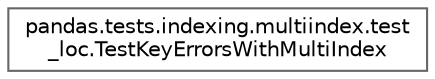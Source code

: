 digraph "Graphical Class Hierarchy"
{
 // LATEX_PDF_SIZE
  bgcolor="transparent";
  edge [fontname=Helvetica,fontsize=10,labelfontname=Helvetica,labelfontsize=10];
  node [fontname=Helvetica,fontsize=10,shape=box,height=0.2,width=0.4];
  rankdir="LR";
  Node0 [id="Node000000",label="pandas.tests.indexing.multiindex.test\l_loc.TestKeyErrorsWithMultiIndex",height=0.2,width=0.4,color="grey40", fillcolor="white", style="filled",URL="$d6/d73/classpandas_1_1tests_1_1indexing_1_1multiindex_1_1test__loc_1_1TestKeyErrorsWithMultiIndex.html",tooltip=" "];
}
